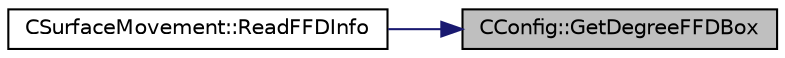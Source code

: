 digraph "CConfig::GetDegreeFFDBox"
{
 // LATEX_PDF_SIZE
  edge [fontname="Helvetica",fontsize="10",labelfontname="Helvetica",labelfontsize="10"];
  node [fontname="Helvetica",fontsize="10",shape=record];
  rankdir="RL";
  Node1 [label="CConfig::GetDegreeFFDBox",height=0.2,width=0.4,color="black", fillcolor="grey75", style="filled", fontcolor="black",tooltip="Get the degree of the FFD corner points."];
  Node1 -> Node2 [dir="back",color="midnightblue",fontsize="10",style="solid",fontname="Helvetica"];
  Node2 [label="CSurfaceMovement::ReadFFDInfo",height=0.2,width=0.4,color="black", fillcolor="white", style="filled",URL="$classCSurfaceMovement.html#af72337ffcc3c207f8788b280a790b508",tooltip="Read the free form information from the grid input file."];
}
